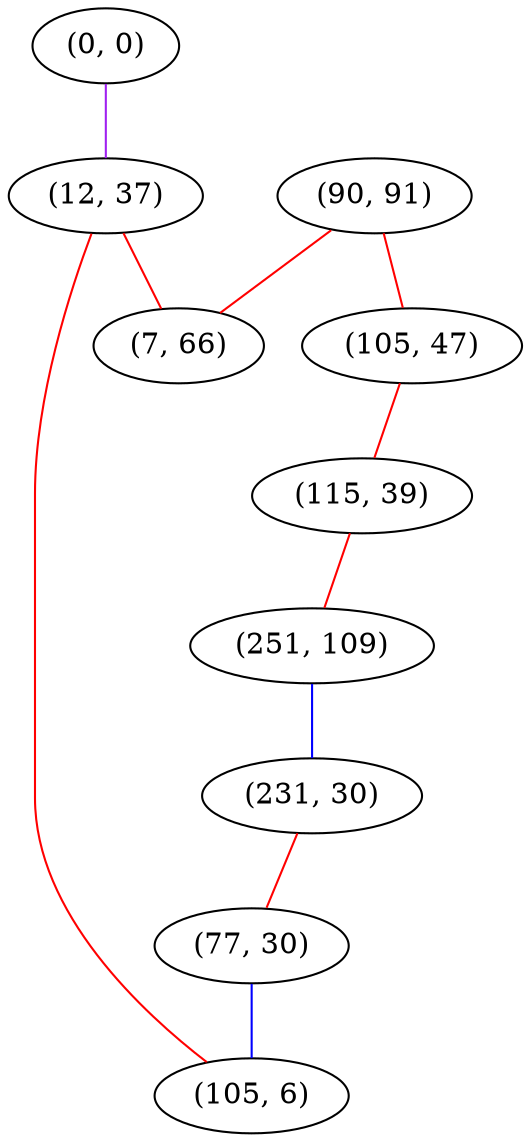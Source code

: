 graph "" {
"(0, 0)";
"(90, 91)";
"(105, 47)";
"(115, 39)";
"(251, 109)";
"(12, 37)";
"(231, 30)";
"(77, 30)";
"(105, 6)";
"(7, 66)";
"(0, 0)" -- "(12, 37)"  [color=purple, key=0, weight=4];
"(90, 91)" -- "(7, 66)"  [color=red, key=0, weight=1];
"(90, 91)" -- "(105, 47)"  [color=red, key=0, weight=1];
"(105, 47)" -- "(115, 39)"  [color=red, key=0, weight=1];
"(115, 39)" -- "(251, 109)"  [color=red, key=0, weight=1];
"(251, 109)" -- "(231, 30)"  [color=blue, key=0, weight=3];
"(12, 37)" -- "(105, 6)"  [color=red, key=0, weight=1];
"(12, 37)" -- "(7, 66)"  [color=red, key=0, weight=1];
"(231, 30)" -- "(77, 30)"  [color=red, key=0, weight=1];
"(77, 30)" -- "(105, 6)"  [color=blue, key=0, weight=3];
}
